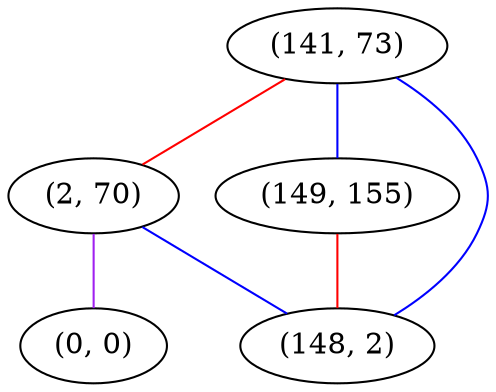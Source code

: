 graph "" {
"(141, 73)";
"(2, 70)";
"(149, 155)";
"(0, 0)";
"(148, 2)";
"(141, 73)" -- "(148, 2)"  [color=blue, key=0, weight=3];
"(141, 73)" -- "(2, 70)"  [color=red, key=0, weight=1];
"(141, 73)" -- "(149, 155)"  [color=blue, key=0, weight=3];
"(2, 70)" -- "(0, 0)"  [color=purple, key=0, weight=4];
"(2, 70)" -- "(148, 2)"  [color=blue, key=0, weight=3];
"(149, 155)" -- "(148, 2)"  [color=red, key=0, weight=1];
}
